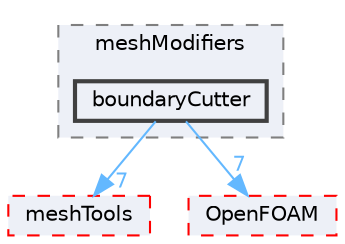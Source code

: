 digraph "src/dynamicMesh/meshCut/meshModifiers/boundaryCutter"
{
 // LATEX_PDF_SIZE
  bgcolor="transparent";
  edge [fontname=Helvetica,fontsize=10,labelfontname=Helvetica,labelfontsize=10];
  node [fontname=Helvetica,fontsize=10,shape=box,height=0.2,width=0.4];
  compound=true
  subgraph clusterdir_28c6b72d780d2d853657566258f1fb88 {
    graph [ bgcolor="#edf0f7", pencolor="grey50", label="meshModifiers", fontname=Helvetica,fontsize=10 style="filled,dashed", URL="dir_28c6b72d780d2d853657566258f1fb88.html",tooltip=""]
  dir_2423cd0260d540380a5b4e13300604ee [label="boundaryCutter", fillcolor="#edf0f7", color="grey25", style="filled,bold", URL="dir_2423cd0260d540380a5b4e13300604ee.html",tooltip=""];
  }
  dir_ae30ad0bef50cf391b24c614251bb9fd [label="meshTools", fillcolor="#edf0f7", color="red", style="filled,dashed", URL="dir_ae30ad0bef50cf391b24c614251bb9fd.html",tooltip=""];
  dir_c5473ff19b20e6ec4dfe5c310b3778a8 [label="OpenFOAM", fillcolor="#edf0f7", color="red", style="filled,dashed", URL="dir_c5473ff19b20e6ec4dfe5c310b3778a8.html",tooltip=""];
  dir_2423cd0260d540380a5b4e13300604ee->dir_ae30ad0bef50cf391b24c614251bb9fd [headlabel="7", labeldistance=1.5 headhref="dir_000325_002382.html" href="dir_000325_002382.html" color="steelblue1" fontcolor="steelblue1"];
  dir_2423cd0260d540380a5b4e13300604ee->dir_c5473ff19b20e6ec4dfe5c310b3778a8 [headlabel="7", labeldistance=1.5 headhref="dir_000325_002695.html" href="dir_000325_002695.html" color="steelblue1" fontcolor="steelblue1"];
}
